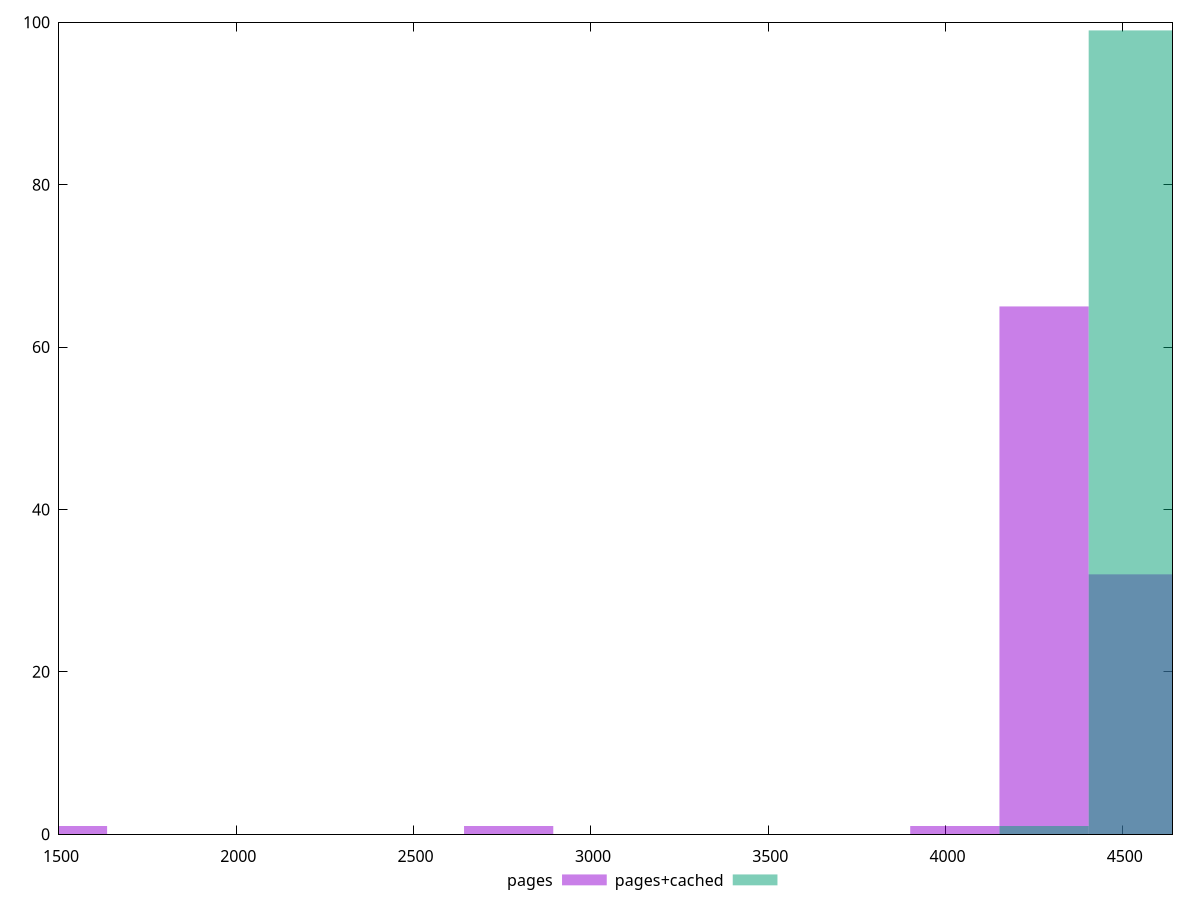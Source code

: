 reset

$pages <<EOF
2768.017012619786 1
4277.844474048759 65
4529.482384286922 32
1509.827461428974 1
4026.2065638105973 1
EOF

$pagesCached <<EOF
4277.844474048759 1
4529.482384286922 99
EOF

set key outside below
set boxwidth 251.63791023816233
set xrange [1500:4640]
set yrange [0:100]
set style fill transparent solid 0.5 noborder
set terminal svg size 640, 500 enhanced background rgb 'white'
set output "report_00007_2020-12-11T15:55:29.892Z/unused-javascript/comparison/histogram/1_vs_2.svg"

plot $pages title "pages" with boxes, \
     $pagesCached title "pages+cached" with boxes

reset
